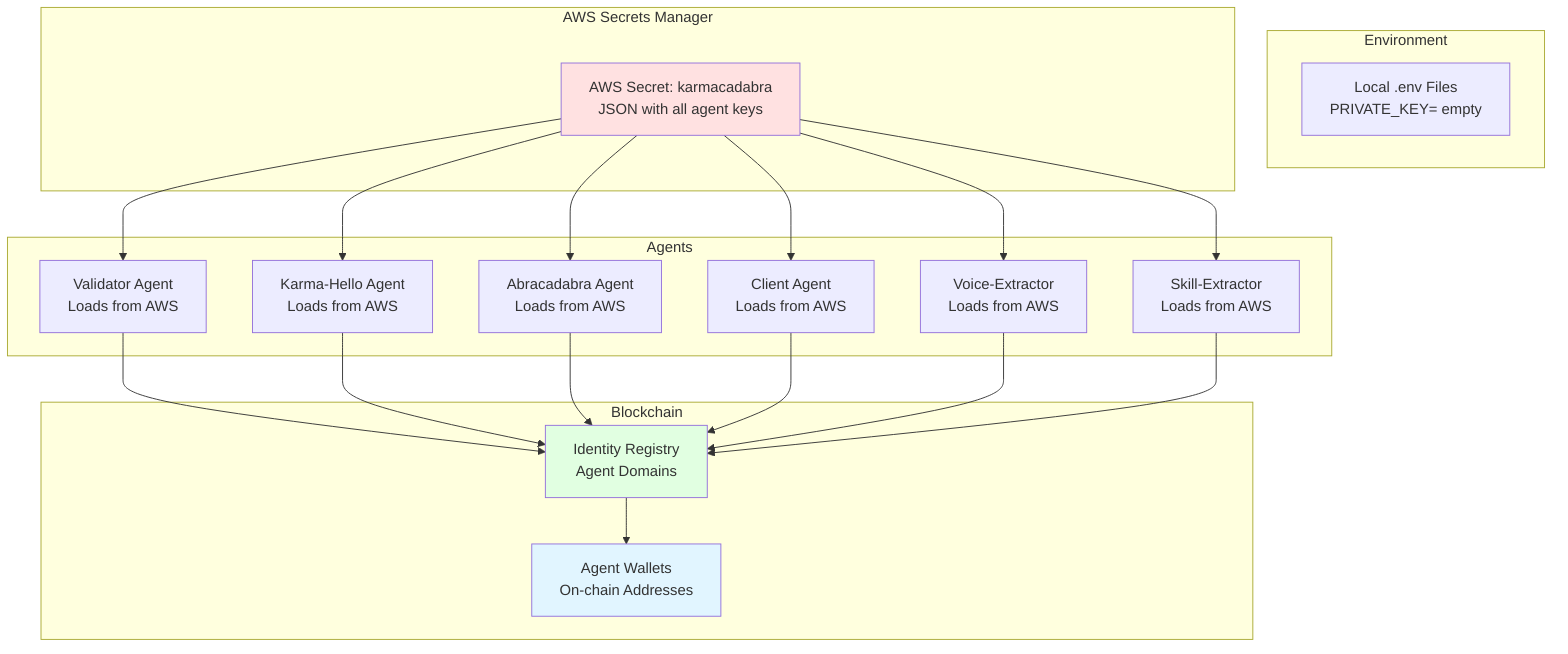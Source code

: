 graph TB
    subgraph "Environment"
        LOCAL[Local .env Files<br/>PRIVATE_KEY= empty]
    end
    
    subgraph "AWS Secrets Manager"
        AWS_SECRETS[AWS Secret: karmacadabra<br/>JSON with all agent keys]
    end
    
    subgraph "Agents"
        VAL_KEY[Validator Agent<br/>Loads from AWS]
        KARMA_KEY[Karma-Hello Agent<br/>Loads from AWS]
        ABRA_KEY[Abracadabra Agent<br/>Loads from AWS]
        CLIENT_KEY[Client Agent<br/>Loads from AWS]
        VOICE_KEY[Voice-Extractor<br/>Loads from AWS]
        SKILL_KEY[Skill-Extractor<br/>Loads from AWS]
    end
    
    subgraph "Blockchain"
        REGISTRY[Identity Registry<br/>Agent Domains]
        WALLETS[Agent Wallets<br/>On-chain Addresses]
    end
    
    AWS_SECRETS --> VAL_KEY
    AWS_SECRETS --> KARMA_KEY
    AWS_SECRETS --> ABRA_KEY
    AWS_SECRETS --> CLIENT_KEY
    AWS_SECRETS --> VOICE_KEY
    AWS_SECRETS --> SKILL_KEY
    
    VAL_KEY --> REGISTRY
    KARMA_KEY --> REGISTRY
    ABRA_KEY --> REGISTRY
    CLIENT_KEY --> REGISTRY
    VOICE_KEY --> REGISTRY
    SKILL_KEY --> REGISTRY
    
    REGISTRY --> WALLETS
    
    style AWS_SECRETS fill:#ffe1e1
    style REGISTRY fill:#e1ffe1
    style WALLETS fill:#e1f5ff